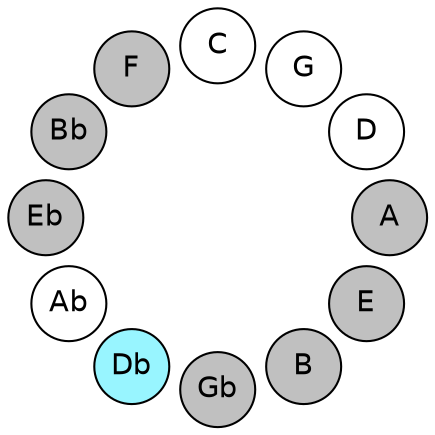 
graph {

layout = circo;
mindist = .1

node [shape = circle, fontname = Helvetica, margin = 0, style = filled]
edge [style=invis]

subgraph 1 {
	E -- B -- Gb -- Db -- Ab -- Eb -- Bb -- F -- C -- G -- D -- A -- E
}

E [fillcolor = gray];
B [fillcolor = gray];
Gb [fillcolor = gray];
Db [fillcolor = cadetblue1];
Ab [fillcolor = white];
Eb [fillcolor = gray];
Bb [fillcolor = gray];
F [fillcolor = gray];
C [fillcolor = white];
G [fillcolor = white];
D [fillcolor = white];
A [fillcolor = gray];
}
